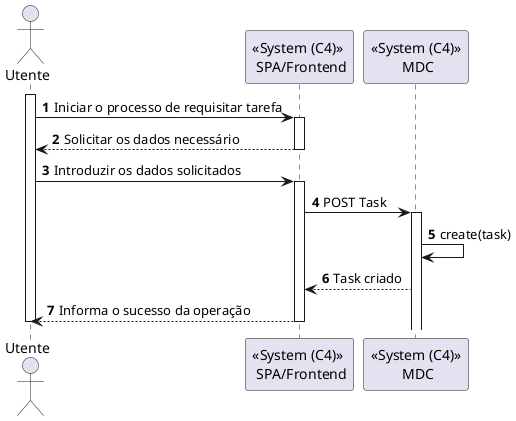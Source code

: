 @startuml
autonumber
actor "Utente" as GC
participant "<<System (C4)>> \n SPA/Frontend"  as UI
participant "<<System (C4)>>\n MDC" as MDC

activate GC


GC -> UI : Iniciar o processo de requisitar tarefa
activate UI
UI--> GC : Solicitar os dados necessário
deactivate UI
GC -> UI: Introduzir os dados solicitados
activate UI
UI -> MDC : POST Task
activate MDC
MDC -> MDC : create(task)
MDC --> UI : Task criado
UI --> GC : Informa o sucesso da operação
deactivate UI

deactivate GC

@enduml

